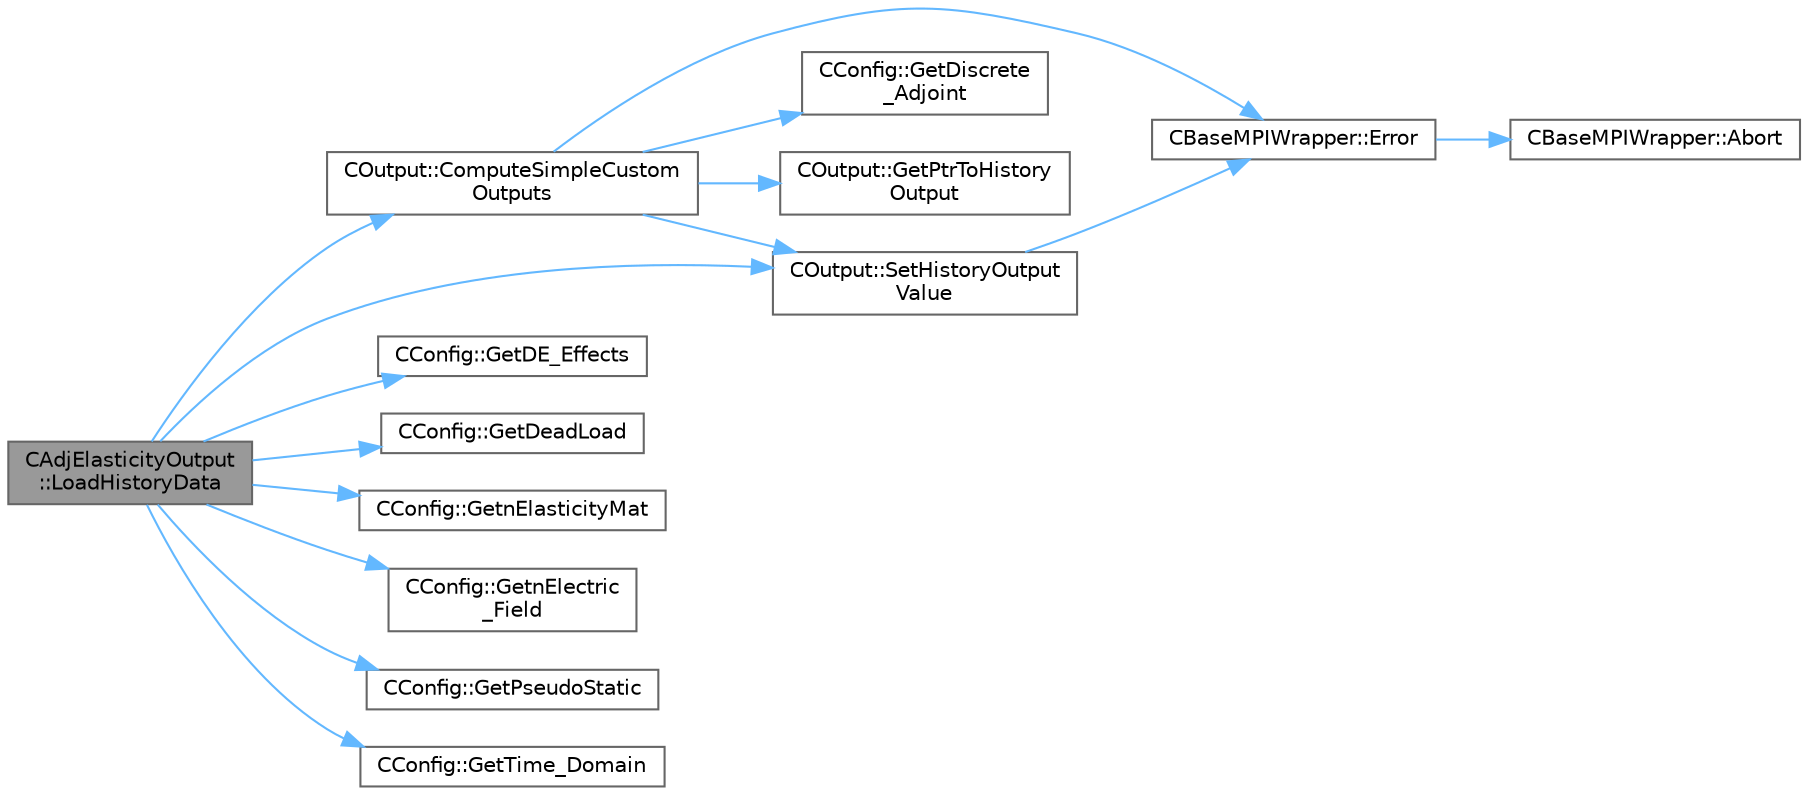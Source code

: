digraph "CAdjElasticityOutput::LoadHistoryData"
{
 // LATEX_PDF_SIZE
  bgcolor="transparent";
  edge [fontname=Helvetica,fontsize=10,labelfontname=Helvetica,labelfontsize=10];
  node [fontname=Helvetica,fontsize=10,shape=box,height=0.2,width=0.4];
  rankdir="LR";
  Node1 [id="Node000001",label="CAdjElasticityOutput\l::LoadHistoryData",height=0.2,width=0.4,color="gray40", fillcolor="grey60", style="filled", fontcolor="black",tooltip="Load the history output field values."];
  Node1 -> Node2 [id="edge1_Node000001_Node000002",color="steelblue1",style="solid",tooltip=" "];
  Node2 [id="Node000002",label="COutput::ComputeSimpleCustom\lOutputs",height=0.2,width=0.4,color="grey40", fillcolor="white", style="filled",URL="$classCOutput.html#aec700f872dc7bee4ca58abb7d7adf88f",tooltip="Evaluates function-type custom outputs. Derived classes can use this to compute simple expressions of..."];
  Node2 -> Node3 [id="edge2_Node000002_Node000003",color="steelblue1",style="solid",tooltip=" "];
  Node3 [id="Node000003",label="CBaseMPIWrapper::Error",height=0.2,width=0.4,color="grey40", fillcolor="white", style="filled",URL="$classCBaseMPIWrapper.html#a04457c47629bda56704e6a8804833eeb",tooltip=" "];
  Node3 -> Node4 [id="edge3_Node000003_Node000004",color="steelblue1",style="solid",tooltip=" "];
  Node4 [id="Node000004",label="CBaseMPIWrapper::Abort",height=0.2,width=0.4,color="grey40", fillcolor="white", style="filled",URL="$classCBaseMPIWrapper.html#af7297d861dca86b45cf561b6ab642e8f",tooltip=" "];
  Node2 -> Node5 [id="edge4_Node000002_Node000005",color="steelblue1",style="solid",tooltip=" "];
  Node5 [id="Node000005",label="CConfig::GetDiscrete\l_Adjoint",height=0.2,width=0.4,color="grey40", fillcolor="white", style="filled",URL="$classCConfig.html#ab3928c4e6debcf50dcd0d38985f6980c",tooltip="Get the indicator whether we are solving an discrete adjoint problem."];
  Node2 -> Node6 [id="edge5_Node000002_Node000006",color="steelblue1",style="solid",tooltip=" "];
  Node6 [id="Node000006",label="COutput::GetPtrToHistory\lOutput",height=0.2,width=0.4,color="grey40", fillcolor="white", style="filled",URL="$classCOutput.html#a2bb1a48f388fd896e75607de2ed160b6",tooltip="Returns a pointer to the value of an history output."];
  Node2 -> Node7 [id="edge6_Node000002_Node000007",color="steelblue1",style="solid",tooltip=" "];
  Node7 [id="Node000007",label="COutput::SetHistoryOutput\lValue",height=0.2,width=0.4,color="grey40", fillcolor="white", style="filled",URL="$classCOutput.html#a1c1f836992f419544472329a44b8836e",tooltip="Set the value of a history output field."];
  Node7 -> Node3 [id="edge7_Node000007_Node000003",color="steelblue1",style="solid",tooltip=" "];
  Node1 -> Node8 [id="edge8_Node000001_Node000008",color="steelblue1",style="solid",tooltip=" "];
  Node8 [id="Node000008",label="CConfig::GetDE_Effects",height=0.2,width=0.4,color="grey40", fillcolor="white", style="filled",URL="$classCConfig.html#a62ca95c832d0e3492d1a55320b0c06e8",tooltip="Decide whether to apply DE effects to the model."];
  Node1 -> Node9 [id="edge9_Node000001_Node000009",color="steelblue1",style="solid",tooltip=" "];
  Node9 [id="Node000009",label="CConfig::GetDeadLoad",height=0.2,width=0.4,color="grey40", fillcolor="white", style="filled",URL="$classCConfig.html#a424e952127d9f46fc73e8e0ed2b130ed",tooltip="Decide whether to apply dead loads to the model."];
  Node1 -> Node10 [id="edge10_Node000001_Node000010",color="steelblue1",style="solid",tooltip=" "];
  Node10 [id="Node000010",label="CConfig::GetnElasticityMat",height=0.2,width=0.4,color="grey40", fillcolor="white", style="filled",URL="$classCConfig.html#a98aa6a85c12b07a8428a04d264b2d26f",tooltip="Get the number of different materials for the elasticity solver."];
  Node1 -> Node11 [id="edge11_Node000001_Node000011",color="steelblue1",style="solid",tooltip=" "];
  Node11 [id="Node000011",label="CConfig::GetnElectric\l_Field",height=0.2,width=0.4,color="grey40", fillcolor="white", style="filled",URL="$classCConfig.html#a5e7b3c84f3758518ab6c15cd9aa074da",tooltip="Get the number of different values for the modulus of the electric field."];
  Node1 -> Node12 [id="edge12_Node000001_Node000012",color="steelblue1",style="solid",tooltip=" "];
  Node12 [id="Node000012",label="CConfig::GetPseudoStatic",height=0.2,width=0.4,color="grey40", fillcolor="white", style="filled",URL="$classCConfig.html#a1332c6dca314455ec30e77738914da47",tooltip="Identifies if the mesh is matching or not (temporary, while implementing interpolation procedures)."];
  Node1 -> Node13 [id="edge13_Node000001_Node000013",color="steelblue1",style="solid",tooltip=" "];
  Node13 [id="Node000013",label="CConfig::GetTime_Domain",height=0.2,width=0.4,color="grey40", fillcolor="white", style="filled",URL="$classCConfig.html#a85d2e3cf43b77c63642c40c235b853f3",tooltip="Check if the multizone problem is solved for time domain."];
  Node1 -> Node7 [id="edge14_Node000001_Node000007",color="steelblue1",style="solid",tooltip=" "];
}
